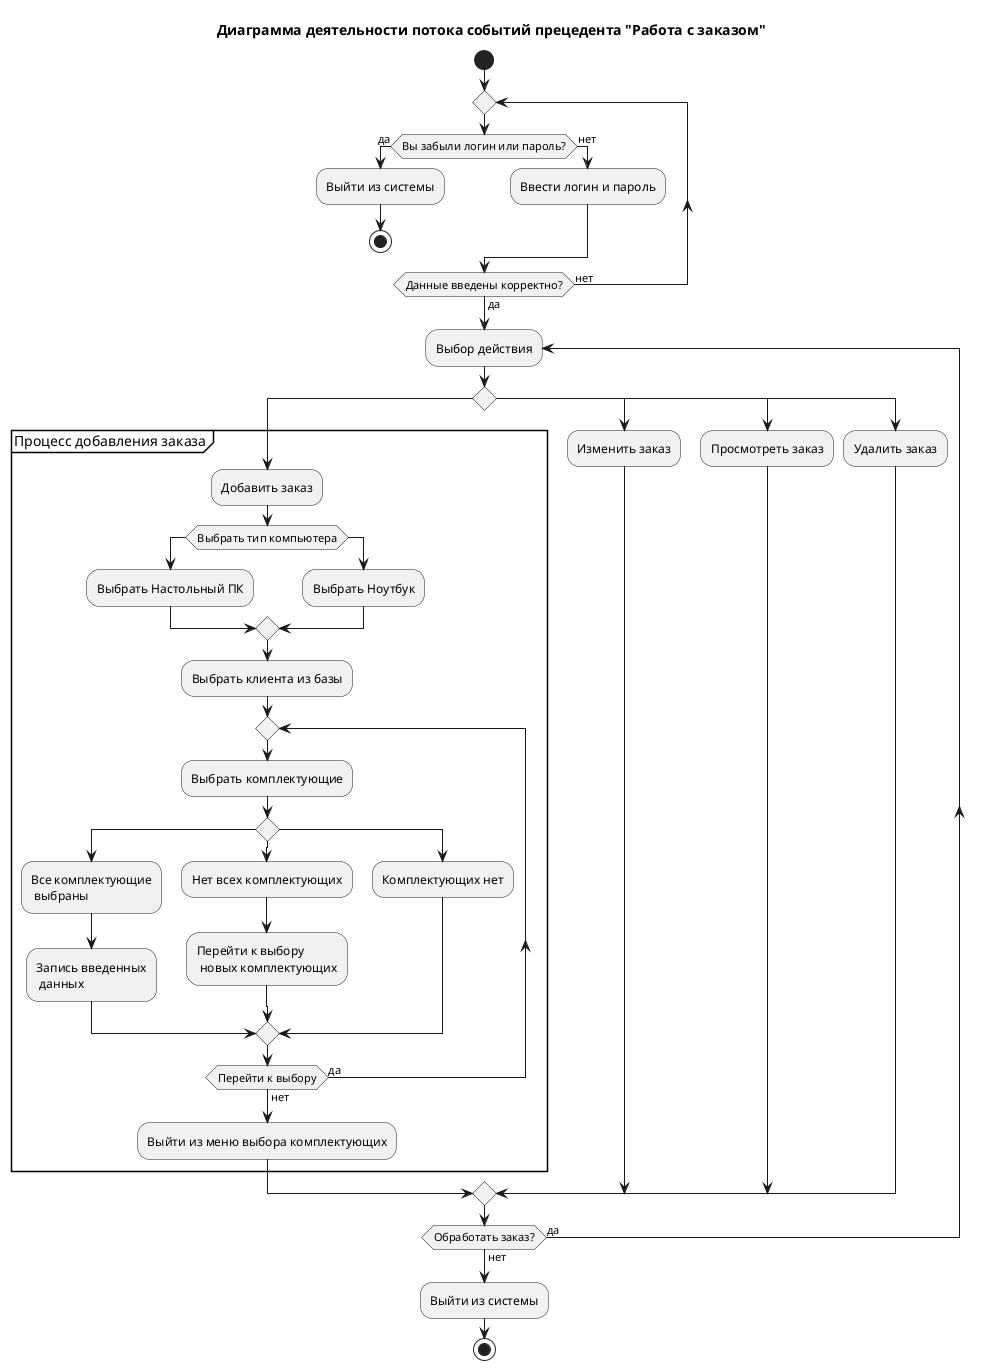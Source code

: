@startuml activity_lab3_2
title "Диаграмма деятельности потока событий прецедента "Работа с заказом""

start 
repeat 
    if (Вы забыли логин или пароль?) then (да)
        :Выйти из системы;
        stop
    else (нет)
        :Ввести логин и пароль;
    endif
repeat while (Данные введены корректно?) is (нет) not (да)

repeat :Выбор действия;
    switch ()
        case () 
            partition "Процесс добавления заказа" {
                :Добавить заказ;
                switch (Выбрать тип компьютера) 
                    case ()
                        :Выбрать Настольный ПК;
                    case ()
                        :Выбрать Ноутбук;
                endswitch
                :Выбрать клиента из базы;
                repeat 
                    :Выбрать комплектующие;
                    switch ()
                        case ()
                            :Все комплектующие\n выбраны;
                            :Запись введенных\n данных;
                        case ()
                            :Нет всех комплектующих;
                            :Перейти к выбору\n новых комплектующих;
                        case ()
                            :Комплектующих нет;
                    endswitch
                repeat while (Перейти к выбору) is (да) not (нет)
                :Выйти из меню выбора комплектующих;
            }
        case ()
            :Изменить заказ;
        case ()
            :Просмотреть заказ;
        case ()
            :Удалить заказ;
    endswitch
repeat while (Обработать заказ?) is (да) not (нет) 
:Выйти из системы;
stop
@enduml
